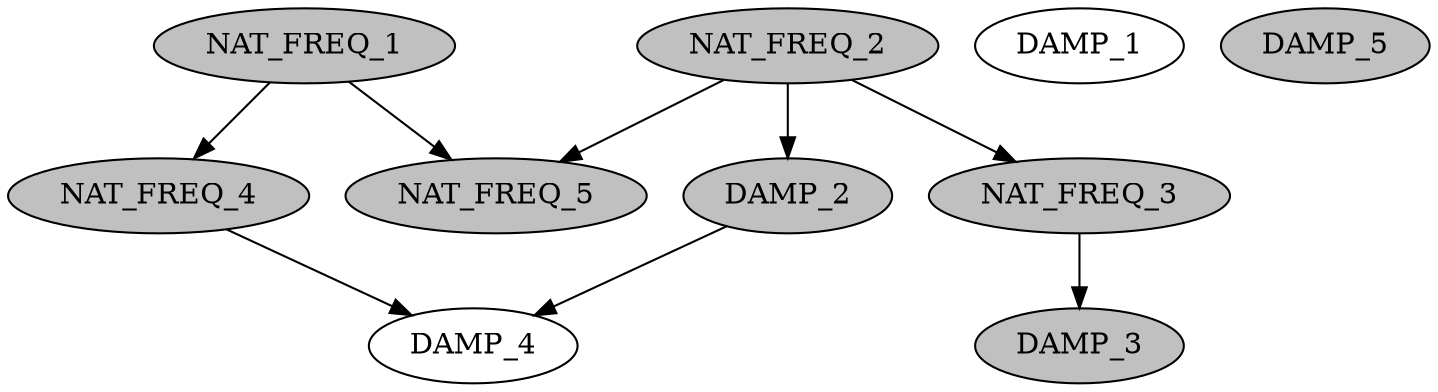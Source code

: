 strict digraph "" {
	NAT_FREQ_1	[fillcolor=gray,
		style=filled];
	NAT_FREQ_4	[fillcolor=gray,
		style=filled];
	NAT_FREQ_1 -> NAT_FREQ_4;
	NAT_FREQ_5	[fillcolor=gray,
		style=filled];
	NAT_FREQ_1 -> NAT_FREQ_5;
	NAT_FREQ_2	[fillcolor=gray,
		style=filled];
	NAT_FREQ_3	[fillcolor=gray,
		style=filled];
	NAT_FREQ_2 -> NAT_FREQ_3;
	NAT_FREQ_2 -> NAT_FREQ_5;
	DAMP_2	[fillcolor=gray,
		style=filled];
	NAT_FREQ_2 -> DAMP_2;
	DAMP_3	[fillcolor=gray,
		style=filled];
	NAT_FREQ_3 -> DAMP_3;
	NAT_FREQ_4 -> DAMP_4;
	DAMP_1;
	DAMP_2 -> DAMP_4;
	DAMP_5	[fillcolor=gray,
		style=filled];
}
